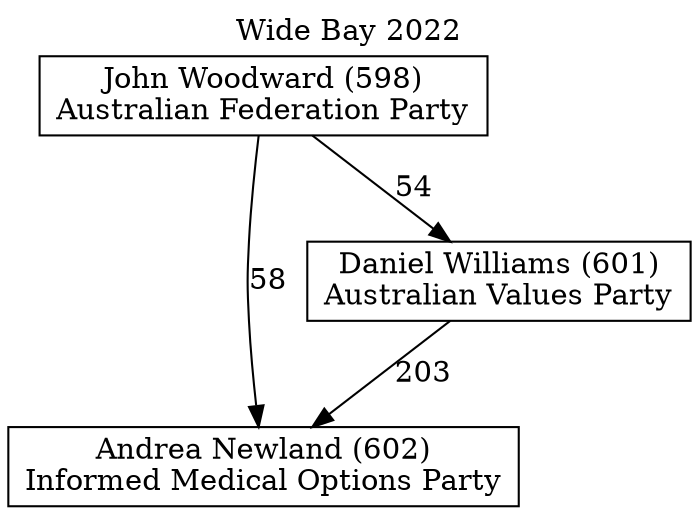 // House preference flow
digraph "Andrea Newland (602)_Wide Bay_2022" {
	graph [label="Wide Bay 2022" labelloc=t mclimit=10]
	node [shape=box]
	"Andrea Newland (602)" [label="Andrea Newland (602)
Informed Medical Options Party"]
	"John Woodward (598)" [label="John Woodward (598)
Australian Federation Party"]
	"Daniel Williams (601)" [label="Daniel Williams (601)
Australian Values Party"]
	"Daniel Williams (601)" -> "Andrea Newland (602)" [label=203]
	"John Woodward (598)" -> "Daniel Williams (601)" [label=54]
	"John Woodward (598)" -> "Andrea Newland (602)" [label=58]
}
